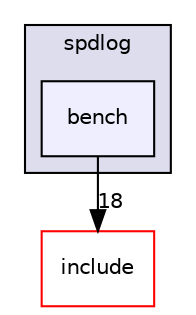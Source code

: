 digraph "C:/Dev/Nigredo/Nigredo/vendor/spdlog/bench" {
  compound=true
  node [ fontsize="10", fontname="Helvetica"];
  edge [ labelfontsize="10", labelfontname="Helvetica"];
  subgraph clusterdir_9ad7c6618d2783ce4aa5c894bb3457b1 {
    graph [ bgcolor="#ddddee", pencolor="black", label="spdlog" fontname="Helvetica", fontsize="10", URL="dir_9ad7c6618d2783ce4aa5c894bb3457b1.html"]
  dir_860130ae700922bd9b34358660b76f47 [shape=box, label="bench", style="filled", fillcolor="#eeeeff", pencolor="black", URL="dir_860130ae700922bd9b34358660b76f47.html"];
  }
  dir_7fcfb1c3adf7720378f7a2e986e94e30 [shape=box label="include" fillcolor="white" style="filled" color="red" URL="dir_7fcfb1c3adf7720378f7a2e986e94e30.html"];
  dir_860130ae700922bd9b34358660b76f47->dir_7fcfb1c3adf7720378f7a2e986e94e30 [headlabel="18", labeldistance=1.5 headhref="dir_000014_000009.html"];
}

